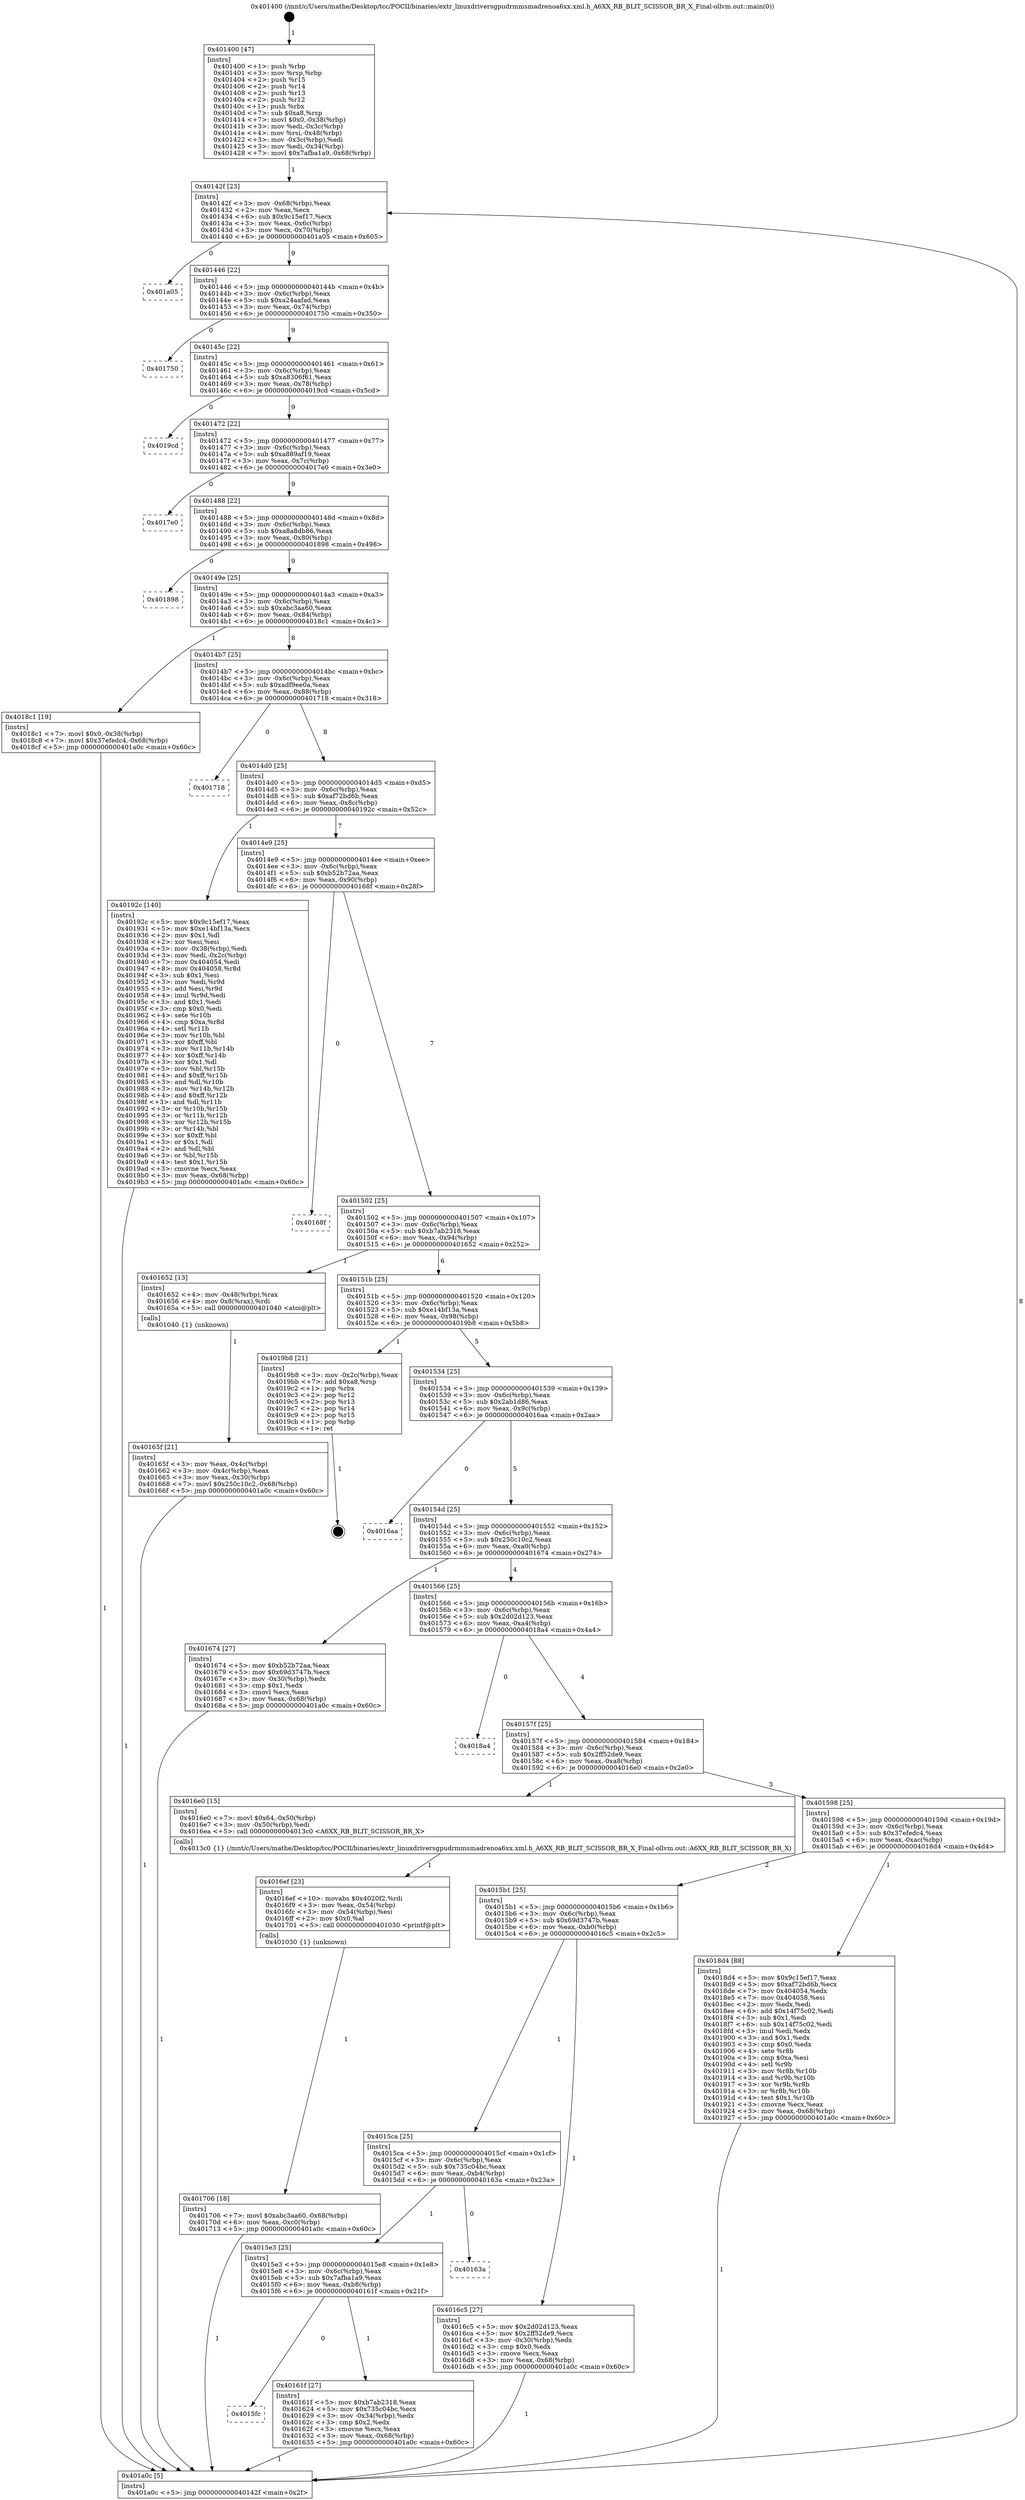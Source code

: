 digraph "0x401400" {
  label = "0x401400 (/mnt/c/Users/mathe/Desktop/tcc/POCII/binaries/extr_linuxdriversgpudrmmsmadrenoa6xx.xml.h_A6XX_RB_BLIT_SCISSOR_BR_X_Final-ollvm.out::main(0))"
  labelloc = "t"
  node[shape=record]

  Entry [label="",width=0.3,height=0.3,shape=circle,fillcolor=black,style=filled]
  "0x40142f" [label="{
     0x40142f [23]\l
     | [instrs]\l
     &nbsp;&nbsp;0x40142f \<+3\>: mov -0x68(%rbp),%eax\l
     &nbsp;&nbsp;0x401432 \<+2\>: mov %eax,%ecx\l
     &nbsp;&nbsp;0x401434 \<+6\>: sub $0x9c15ef17,%ecx\l
     &nbsp;&nbsp;0x40143a \<+3\>: mov %eax,-0x6c(%rbp)\l
     &nbsp;&nbsp;0x40143d \<+3\>: mov %ecx,-0x70(%rbp)\l
     &nbsp;&nbsp;0x401440 \<+6\>: je 0000000000401a05 \<main+0x605\>\l
  }"]
  "0x401a05" [label="{
     0x401a05\l
  }", style=dashed]
  "0x401446" [label="{
     0x401446 [22]\l
     | [instrs]\l
     &nbsp;&nbsp;0x401446 \<+5\>: jmp 000000000040144b \<main+0x4b\>\l
     &nbsp;&nbsp;0x40144b \<+3\>: mov -0x6c(%rbp),%eax\l
     &nbsp;&nbsp;0x40144e \<+5\>: sub $0xa24aafad,%eax\l
     &nbsp;&nbsp;0x401453 \<+3\>: mov %eax,-0x74(%rbp)\l
     &nbsp;&nbsp;0x401456 \<+6\>: je 0000000000401750 \<main+0x350\>\l
  }"]
  Exit [label="",width=0.3,height=0.3,shape=circle,fillcolor=black,style=filled,peripheries=2]
  "0x401750" [label="{
     0x401750\l
  }", style=dashed]
  "0x40145c" [label="{
     0x40145c [22]\l
     | [instrs]\l
     &nbsp;&nbsp;0x40145c \<+5\>: jmp 0000000000401461 \<main+0x61\>\l
     &nbsp;&nbsp;0x401461 \<+3\>: mov -0x6c(%rbp),%eax\l
     &nbsp;&nbsp;0x401464 \<+5\>: sub $0xa8306f61,%eax\l
     &nbsp;&nbsp;0x401469 \<+3\>: mov %eax,-0x78(%rbp)\l
     &nbsp;&nbsp;0x40146c \<+6\>: je 00000000004019cd \<main+0x5cd\>\l
  }"]
  "0x401706" [label="{
     0x401706 [18]\l
     | [instrs]\l
     &nbsp;&nbsp;0x401706 \<+7\>: movl $0xabc3aa60,-0x68(%rbp)\l
     &nbsp;&nbsp;0x40170d \<+6\>: mov %eax,-0xc0(%rbp)\l
     &nbsp;&nbsp;0x401713 \<+5\>: jmp 0000000000401a0c \<main+0x60c\>\l
  }"]
  "0x4019cd" [label="{
     0x4019cd\l
  }", style=dashed]
  "0x401472" [label="{
     0x401472 [22]\l
     | [instrs]\l
     &nbsp;&nbsp;0x401472 \<+5\>: jmp 0000000000401477 \<main+0x77\>\l
     &nbsp;&nbsp;0x401477 \<+3\>: mov -0x6c(%rbp),%eax\l
     &nbsp;&nbsp;0x40147a \<+5\>: sub $0xa889af19,%eax\l
     &nbsp;&nbsp;0x40147f \<+3\>: mov %eax,-0x7c(%rbp)\l
     &nbsp;&nbsp;0x401482 \<+6\>: je 00000000004017e0 \<main+0x3e0\>\l
  }"]
  "0x4016ef" [label="{
     0x4016ef [23]\l
     | [instrs]\l
     &nbsp;&nbsp;0x4016ef \<+10\>: movabs $0x4020f2,%rdi\l
     &nbsp;&nbsp;0x4016f9 \<+3\>: mov %eax,-0x54(%rbp)\l
     &nbsp;&nbsp;0x4016fc \<+3\>: mov -0x54(%rbp),%esi\l
     &nbsp;&nbsp;0x4016ff \<+2\>: mov $0x0,%al\l
     &nbsp;&nbsp;0x401701 \<+5\>: call 0000000000401030 \<printf@plt\>\l
     | [calls]\l
     &nbsp;&nbsp;0x401030 \{1\} (unknown)\l
  }"]
  "0x4017e0" [label="{
     0x4017e0\l
  }", style=dashed]
  "0x401488" [label="{
     0x401488 [22]\l
     | [instrs]\l
     &nbsp;&nbsp;0x401488 \<+5\>: jmp 000000000040148d \<main+0x8d\>\l
     &nbsp;&nbsp;0x40148d \<+3\>: mov -0x6c(%rbp),%eax\l
     &nbsp;&nbsp;0x401490 \<+5\>: sub $0xa8a8db86,%eax\l
     &nbsp;&nbsp;0x401495 \<+3\>: mov %eax,-0x80(%rbp)\l
     &nbsp;&nbsp;0x401498 \<+6\>: je 0000000000401898 \<main+0x498\>\l
  }"]
  "0x40165f" [label="{
     0x40165f [21]\l
     | [instrs]\l
     &nbsp;&nbsp;0x40165f \<+3\>: mov %eax,-0x4c(%rbp)\l
     &nbsp;&nbsp;0x401662 \<+3\>: mov -0x4c(%rbp),%eax\l
     &nbsp;&nbsp;0x401665 \<+3\>: mov %eax,-0x30(%rbp)\l
     &nbsp;&nbsp;0x401668 \<+7\>: movl $0x250c10c2,-0x68(%rbp)\l
     &nbsp;&nbsp;0x40166f \<+5\>: jmp 0000000000401a0c \<main+0x60c\>\l
  }"]
  "0x401898" [label="{
     0x401898\l
  }", style=dashed]
  "0x40149e" [label="{
     0x40149e [25]\l
     | [instrs]\l
     &nbsp;&nbsp;0x40149e \<+5\>: jmp 00000000004014a3 \<main+0xa3\>\l
     &nbsp;&nbsp;0x4014a3 \<+3\>: mov -0x6c(%rbp),%eax\l
     &nbsp;&nbsp;0x4014a6 \<+5\>: sub $0xabc3aa60,%eax\l
     &nbsp;&nbsp;0x4014ab \<+6\>: mov %eax,-0x84(%rbp)\l
     &nbsp;&nbsp;0x4014b1 \<+6\>: je 00000000004018c1 \<main+0x4c1\>\l
  }"]
  "0x401400" [label="{
     0x401400 [47]\l
     | [instrs]\l
     &nbsp;&nbsp;0x401400 \<+1\>: push %rbp\l
     &nbsp;&nbsp;0x401401 \<+3\>: mov %rsp,%rbp\l
     &nbsp;&nbsp;0x401404 \<+2\>: push %r15\l
     &nbsp;&nbsp;0x401406 \<+2\>: push %r14\l
     &nbsp;&nbsp;0x401408 \<+2\>: push %r13\l
     &nbsp;&nbsp;0x40140a \<+2\>: push %r12\l
     &nbsp;&nbsp;0x40140c \<+1\>: push %rbx\l
     &nbsp;&nbsp;0x40140d \<+7\>: sub $0xa8,%rsp\l
     &nbsp;&nbsp;0x401414 \<+7\>: movl $0x0,-0x38(%rbp)\l
     &nbsp;&nbsp;0x40141b \<+3\>: mov %edi,-0x3c(%rbp)\l
     &nbsp;&nbsp;0x40141e \<+4\>: mov %rsi,-0x48(%rbp)\l
     &nbsp;&nbsp;0x401422 \<+3\>: mov -0x3c(%rbp),%edi\l
     &nbsp;&nbsp;0x401425 \<+3\>: mov %edi,-0x34(%rbp)\l
     &nbsp;&nbsp;0x401428 \<+7\>: movl $0x7afba1a9,-0x68(%rbp)\l
  }"]
  "0x4018c1" [label="{
     0x4018c1 [19]\l
     | [instrs]\l
     &nbsp;&nbsp;0x4018c1 \<+7\>: movl $0x0,-0x38(%rbp)\l
     &nbsp;&nbsp;0x4018c8 \<+7\>: movl $0x37efedc4,-0x68(%rbp)\l
     &nbsp;&nbsp;0x4018cf \<+5\>: jmp 0000000000401a0c \<main+0x60c\>\l
  }"]
  "0x4014b7" [label="{
     0x4014b7 [25]\l
     | [instrs]\l
     &nbsp;&nbsp;0x4014b7 \<+5\>: jmp 00000000004014bc \<main+0xbc\>\l
     &nbsp;&nbsp;0x4014bc \<+3\>: mov -0x6c(%rbp),%eax\l
     &nbsp;&nbsp;0x4014bf \<+5\>: sub $0xadf9ee0a,%eax\l
     &nbsp;&nbsp;0x4014c4 \<+6\>: mov %eax,-0x88(%rbp)\l
     &nbsp;&nbsp;0x4014ca \<+6\>: je 0000000000401718 \<main+0x318\>\l
  }"]
  "0x401a0c" [label="{
     0x401a0c [5]\l
     | [instrs]\l
     &nbsp;&nbsp;0x401a0c \<+5\>: jmp 000000000040142f \<main+0x2f\>\l
  }"]
  "0x401718" [label="{
     0x401718\l
  }", style=dashed]
  "0x4014d0" [label="{
     0x4014d0 [25]\l
     | [instrs]\l
     &nbsp;&nbsp;0x4014d0 \<+5\>: jmp 00000000004014d5 \<main+0xd5\>\l
     &nbsp;&nbsp;0x4014d5 \<+3\>: mov -0x6c(%rbp),%eax\l
     &nbsp;&nbsp;0x4014d8 \<+5\>: sub $0xaf72bd6b,%eax\l
     &nbsp;&nbsp;0x4014dd \<+6\>: mov %eax,-0x8c(%rbp)\l
     &nbsp;&nbsp;0x4014e3 \<+6\>: je 000000000040192c \<main+0x52c\>\l
  }"]
  "0x4015fc" [label="{
     0x4015fc\l
  }", style=dashed]
  "0x40192c" [label="{
     0x40192c [140]\l
     | [instrs]\l
     &nbsp;&nbsp;0x40192c \<+5\>: mov $0x9c15ef17,%eax\l
     &nbsp;&nbsp;0x401931 \<+5\>: mov $0xe14bf13a,%ecx\l
     &nbsp;&nbsp;0x401936 \<+2\>: mov $0x1,%dl\l
     &nbsp;&nbsp;0x401938 \<+2\>: xor %esi,%esi\l
     &nbsp;&nbsp;0x40193a \<+3\>: mov -0x38(%rbp),%edi\l
     &nbsp;&nbsp;0x40193d \<+3\>: mov %edi,-0x2c(%rbp)\l
     &nbsp;&nbsp;0x401940 \<+7\>: mov 0x404054,%edi\l
     &nbsp;&nbsp;0x401947 \<+8\>: mov 0x404058,%r8d\l
     &nbsp;&nbsp;0x40194f \<+3\>: sub $0x1,%esi\l
     &nbsp;&nbsp;0x401952 \<+3\>: mov %edi,%r9d\l
     &nbsp;&nbsp;0x401955 \<+3\>: add %esi,%r9d\l
     &nbsp;&nbsp;0x401958 \<+4\>: imul %r9d,%edi\l
     &nbsp;&nbsp;0x40195c \<+3\>: and $0x1,%edi\l
     &nbsp;&nbsp;0x40195f \<+3\>: cmp $0x0,%edi\l
     &nbsp;&nbsp;0x401962 \<+4\>: sete %r10b\l
     &nbsp;&nbsp;0x401966 \<+4\>: cmp $0xa,%r8d\l
     &nbsp;&nbsp;0x40196a \<+4\>: setl %r11b\l
     &nbsp;&nbsp;0x40196e \<+3\>: mov %r10b,%bl\l
     &nbsp;&nbsp;0x401971 \<+3\>: xor $0xff,%bl\l
     &nbsp;&nbsp;0x401974 \<+3\>: mov %r11b,%r14b\l
     &nbsp;&nbsp;0x401977 \<+4\>: xor $0xff,%r14b\l
     &nbsp;&nbsp;0x40197b \<+3\>: xor $0x1,%dl\l
     &nbsp;&nbsp;0x40197e \<+3\>: mov %bl,%r15b\l
     &nbsp;&nbsp;0x401981 \<+4\>: and $0xff,%r15b\l
     &nbsp;&nbsp;0x401985 \<+3\>: and %dl,%r10b\l
     &nbsp;&nbsp;0x401988 \<+3\>: mov %r14b,%r12b\l
     &nbsp;&nbsp;0x40198b \<+4\>: and $0xff,%r12b\l
     &nbsp;&nbsp;0x40198f \<+3\>: and %dl,%r11b\l
     &nbsp;&nbsp;0x401992 \<+3\>: or %r10b,%r15b\l
     &nbsp;&nbsp;0x401995 \<+3\>: or %r11b,%r12b\l
     &nbsp;&nbsp;0x401998 \<+3\>: xor %r12b,%r15b\l
     &nbsp;&nbsp;0x40199b \<+3\>: or %r14b,%bl\l
     &nbsp;&nbsp;0x40199e \<+3\>: xor $0xff,%bl\l
     &nbsp;&nbsp;0x4019a1 \<+3\>: or $0x1,%dl\l
     &nbsp;&nbsp;0x4019a4 \<+2\>: and %dl,%bl\l
     &nbsp;&nbsp;0x4019a6 \<+3\>: or %bl,%r15b\l
     &nbsp;&nbsp;0x4019a9 \<+4\>: test $0x1,%r15b\l
     &nbsp;&nbsp;0x4019ad \<+3\>: cmovne %ecx,%eax\l
     &nbsp;&nbsp;0x4019b0 \<+3\>: mov %eax,-0x68(%rbp)\l
     &nbsp;&nbsp;0x4019b3 \<+5\>: jmp 0000000000401a0c \<main+0x60c\>\l
  }"]
  "0x4014e9" [label="{
     0x4014e9 [25]\l
     | [instrs]\l
     &nbsp;&nbsp;0x4014e9 \<+5\>: jmp 00000000004014ee \<main+0xee\>\l
     &nbsp;&nbsp;0x4014ee \<+3\>: mov -0x6c(%rbp),%eax\l
     &nbsp;&nbsp;0x4014f1 \<+5\>: sub $0xb52b72aa,%eax\l
     &nbsp;&nbsp;0x4014f6 \<+6\>: mov %eax,-0x90(%rbp)\l
     &nbsp;&nbsp;0x4014fc \<+6\>: je 000000000040168f \<main+0x28f\>\l
  }"]
  "0x40161f" [label="{
     0x40161f [27]\l
     | [instrs]\l
     &nbsp;&nbsp;0x40161f \<+5\>: mov $0xb7ab2318,%eax\l
     &nbsp;&nbsp;0x401624 \<+5\>: mov $0x735c04bc,%ecx\l
     &nbsp;&nbsp;0x401629 \<+3\>: mov -0x34(%rbp),%edx\l
     &nbsp;&nbsp;0x40162c \<+3\>: cmp $0x2,%edx\l
     &nbsp;&nbsp;0x40162f \<+3\>: cmovne %ecx,%eax\l
     &nbsp;&nbsp;0x401632 \<+3\>: mov %eax,-0x68(%rbp)\l
     &nbsp;&nbsp;0x401635 \<+5\>: jmp 0000000000401a0c \<main+0x60c\>\l
  }"]
  "0x40168f" [label="{
     0x40168f\l
  }", style=dashed]
  "0x401502" [label="{
     0x401502 [25]\l
     | [instrs]\l
     &nbsp;&nbsp;0x401502 \<+5\>: jmp 0000000000401507 \<main+0x107\>\l
     &nbsp;&nbsp;0x401507 \<+3\>: mov -0x6c(%rbp),%eax\l
     &nbsp;&nbsp;0x40150a \<+5\>: sub $0xb7ab2318,%eax\l
     &nbsp;&nbsp;0x40150f \<+6\>: mov %eax,-0x94(%rbp)\l
     &nbsp;&nbsp;0x401515 \<+6\>: je 0000000000401652 \<main+0x252\>\l
  }"]
  "0x4015e3" [label="{
     0x4015e3 [25]\l
     | [instrs]\l
     &nbsp;&nbsp;0x4015e3 \<+5\>: jmp 00000000004015e8 \<main+0x1e8\>\l
     &nbsp;&nbsp;0x4015e8 \<+3\>: mov -0x6c(%rbp),%eax\l
     &nbsp;&nbsp;0x4015eb \<+5\>: sub $0x7afba1a9,%eax\l
     &nbsp;&nbsp;0x4015f0 \<+6\>: mov %eax,-0xb8(%rbp)\l
     &nbsp;&nbsp;0x4015f6 \<+6\>: je 000000000040161f \<main+0x21f\>\l
  }"]
  "0x401652" [label="{
     0x401652 [13]\l
     | [instrs]\l
     &nbsp;&nbsp;0x401652 \<+4\>: mov -0x48(%rbp),%rax\l
     &nbsp;&nbsp;0x401656 \<+4\>: mov 0x8(%rax),%rdi\l
     &nbsp;&nbsp;0x40165a \<+5\>: call 0000000000401040 \<atoi@plt\>\l
     | [calls]\l
     &nbsp;&nbsp;0x401040 \{1\} (unknown)\l
  }"]
  "0x40151b" [label="{
     0x40151b [25]\l
     | [instrs]\l
     &nbsp;&nbsp;0x40151b \<+5\>: jmp 0000000000401520 \<main+0x120\>\l
     &nbsp;&nbsp;0x401520 \<+3\>: mov -0x6c(%rbp),%eax\l
     &nbsp;&nbsp;0x401523 \<+5\>: sub $0xe14bf13a,%eax\l
     &nbsp;&nbsp;0x401528 \<+6\>: mov %eax,-0x98(%rbp)\l
     &nbsp;&nbsp;0x40152e \<+6\>: je 00000000004019b8 \<main+0x5b8\>\l
  }"]
  "0x40163a" [label="{
     0x40163a\l
  }", style=dashed]
  "0x4019b8" [label="{
     0x4019b8 [21]\l
     | [instrs]\l
     &nbsp;&nbsp;0x4019b8 \<+3\>: mov -0x2c(%rbp),%eax\l
     &nbsp;&nbsp;0x4019bb \<+7\>: add $0xa8,%rsp\l
     &nbsp;&nbsp;0x4019c2 \<+1\>: pop %rbx\l
     &nbsp;&nbsp;0x4019c3 \<+2\>: pop %r12\l
     &nbsp;&nbsp;0x4019c5 \<+2\>: pop %r13\l
     &nbsp;&nbsp;0x4019c7 \<+2\>: pop %r14\l
     &nbsp;&nbsp;0x4019c9 \<+2\>: pop %r15\l
     &nbsp;&nbsp;0x4019cb \<+1\>: pop %rbp\l
     &nbsp;&nbsp;0x4019cc \<+1\>: ret\l
  }"]
  "0x401534" [label="{
     0x401534 [25]\l
     | [instrs]\l
     &nbsp;&nbsp;0x401534 \<+5\>: jmp 0000000000401539 \<main+0x139\>\l
     &nbsp;&nbsp;0x401539 \<+3\>: mov -0x6c(%rbp),%eax\l
     &nbsp;&nbsp;0x40153c \<+5\>: sub $0x2ab1d86,%eax\l
     &nbsp;&nbsp;0x401541 \<+6\>: mov %eax,-0x9c(%rbp)\l
     &nbsp;&nbsp;0x401547 \<+6\>: je 00000000004016aa \<main+0x2aa\>\l
  }"]
  "0x4015ca" [label="{
     0x4015ca [25]\l
     | [instrs]\l
     &nbsp;&nbsp;0x4015ca \<+5\>: jmp 00000000004015cf \<main+0x1cf\>\l
     &nbsp;&nbsp;0x4015cf \<+3\>: mov -0x6c(%rbp),%eax\l
     &nbsp;&nbsp;0x4015d2 \<+5\>: sub $0x735c04bc,%eax\l
     &nbsp;&nbsp;0x4015d7 \<+6\>: mov %eax,-0xb4(%rbp)\l
     &nbsp;&nbsp;0x4015dd \<+6\>: je 000000000040163a \<main+0x23a\>\l
  }"]
  "0x4016aa" [label="{
     0x4016aa\l
  }", style=dashed]
  "0x40154d" [label="{
     0x40154d [25]\l
     | [instrs]\l
     &nbsp;&nbsp;0x40154d \<+5\>: jmp 0000000000401552 \<main+0x152\>\l
     &nbsp;&nbsp;0x401552 \<+3\>: mov -0x6c(%rbp),%eax\l
     &nbsp;&nbsp;0x401555 \<+5\>: sub $0x250c10c2,%eax\l
     &nbsp;&nbsp;0x40155a \<+6\>: mov %eax,-0xa0(%rbp)\l
     &nbsp;&nbsp;0x401560 \<+6\>: je 0000000000401674 \<main+0x274\>\l
  }"]
  "0x4016c5" [label="{
     0x4016c5 [27]\l
     | [instrs]\l
     &nbsp;&nbsp;0x4016c5 \<+5\>: mov $0x2d02d123,%eax\l
     &nbsp;&nbsp;0x4016ca \<+5\>: mov $0x2ff52de9,%ecx\l
     &nbsp;&nbsp;0x4016cf \<+3\>: mov -0x30(%rbp),%edx\l
     &nbsp;&nbsp;0x4016d2 \<+3\>: cmp $0x0,%edx\l
     &nbsp;&nbsp;0x4016d5 \<+3\>: cmove %ecx,%eax\l
     &nbsp;&nbsp;0x4016d8 \<+3\>: mov %eax,-0x68(%rbp)\l
     &nbsp;&nbsp;0x4016db \<+5\>: jmp 0000000000401a0c \<main+0x60c\>\l
  }"]
  "0x401674" [label="{
     0x401674 [27]\l
     | [instrs]\l
     &nbsp;&nbsp;0x401674 \<+5\>: mov $0xb52b72aa,%eax\l
     &nbsp;&nbsp;0x401679 \<+5\>: mov $0x69d3747b,%ecx\l
     &nbsp;&nbsp;0x40167e \<+3\>: mov -0x30(%rbp),%edx\l
     &nbsp;&nbsp;0x401681 \<+3\>: cmp $0x1,%edx\l
     &nbsp;&nbsp;0x401684 \<+3\>: cmovl %ecx,%eax\l
     &nbsp;&nbsp;0x401687 \<+3\>: mov %eax,-0x68(%rbp)\l
     &nbsp;&nbsp;0x40168a \<+5\>: jmp 0000000000401a0c \<main+0x60c\>\l
  }"]
  "0x401566" [label="{
     0x401566 [25]\l
     | [instrs]\l
     &nbsp;&nbsp;0x401566 \<+5\>: jmp 000000000040156b \<main+0x16b\>\l
     &nbsp;&nbsp;0x40156b \<+3\>: mov -0x6c(%rbp),%eax\l
     &nbsp;&nbsp;0x40156e \<+5\>: sub $0x2d02d123,%eax\l
     &nbsp;&nbsp;0x401573 \<+6\>: mov %eax,-0xa4(%rbp)\l
     &nbsp;&nbsp;0x401579 \<+6\>: je 00000000004018a4 \<main+0x4a4\>\l
  }"]
  "0x4015b1" [label="{
     0x4015b1 [25]\l
     | [instrs]\l
     &nbsp;&nbsp;0x4015b1 \<+5\>: jmp 00000000004015b6 \<main+0x1b6\>\l
     &nbsp;&nbsp;0x4015b6 \<+3\>: mov -0x6c(%rbp),%eax\l
     &nbsp;&nbsp;0x4015b9 \<+5\>: sub $0x69d3747b,%eax\l
     &nbsp;&nbsp;0x4015be \<+6\>: mov %eax,-0xb0(%rbp)\l
     &nbsp;&nbsp;0x4015c4 \<+6\>: je 00000000004016c5 \<main+0x2c5\>\l
  }"]
  "0x4018a4" [label="{
     0x4018a4\l
  }", style=dashed]
  "0x40157f" [label="{
     0x40157f [25]\l
     | [instrs]\l
     &nbsp;&nbsp;0x40157f \<+5\>: jmp 0000000000401584 \<main+0x184\>\l
     &nbsp;&nbsp;0x401584 \<+3\>: mov -0x6c(%rbp),%eax\l
     &nbsp;&nbsp;0x401587 \<+5\>: sub $0x2ff52de9,%eax\l
     &nbsp;&nbsp;0x40158c \<+6\>: mov %eax,-0xa8(%rbp)\l
     &nbsp;&nbsp;0x401592 \<+6\>: je 00000000004016e0 \<main+0x2e0\>\l
  }"]
  "0x4018d4" [label="{
     0x4018d4 [88]\l
     | [instrs]\l
     &nbsp;&nbsp;0x4018d4 \<+5\>: mov $0x9c15ef17,%eax\l
     &nbsp;&nbsp;0x4018d9 \<+5\>: mov $0xaf72bd6b,%ecx\l
     &nbsp;&nbsp;0x4018de \<+7\>: mov 0x404054,%edx\l
     &nbsp;&nbsp;0x4018e5 \<+7\>: mov 0x404058,%esi\l
     &nbsp;&nbsp;0x4018ec \<+2\>: mov %edx,%edi\l
     &nbsp;&nbsp;0x4018ee \<+6\>: add $0x14f75c02,%edi\l
     &nbsp;&nbsp;0x4018f4 \<+3\>: sub $0x1,%edi\l
     &nbsp;&nbsp;0x4018f7 \<+6\>: sub $0x14f75c02,%edi\l
     &nbsp;&nbsp;0x4018fd \<+3\>: imul %edi,%edx\l
     &nbsp;&nbsp;0x401900 \<+3\>: and $0x1,%edx\l
     &nbsp;&nbsp;0x401903 \<+3\>: cmp $0x0,%edx\l
     &nbsp;&nbsp;0x401906 \<+4\>: sete %r8b\l
     &nbsp;&nbsp;0x40190a \<+3\>: cmp $0xa,%esi\l
     &nbsp;&nbsp;0x40190d \<+4\>: setl %r9b\l
     &nbsp;&nbsp;0x401911 \<+3\>: mov %r8b,%r10b\l
     &nbsp;&nbsp;0x401914 \<+3\>: and %r9b,%r10b\l
     &nbsp;&nbsp;0x401917 \<+3\>: xor %r9b,%r8b\l
     &nbsp;&nbsp;0x40191a \<+3\>: or %r8b,%r10b\l
     &nbsp;&nbsp;0x40191d \<+4\>: test $0x1,%r10b\l
     &nbsp;&nbsp;0x401921 \<+3\>: cmovne %ecx,%eax\l
     &nbsp;&nbsp;0x401924 \<+3\>: mov %eax,-0x68(%rbp)\l
     &nbsp;&nbsp;0x401927 \<+5\>: jmp 0000000000401a0c \<main+0x60c\>\l
  }"]
  "0x4016e0" [label="{
     0x4016e0 [15]\l
     | [instrs]\l
     &nbsp;&nbsp;0x4016e0 \<+7\>: movl $0x64,-0x50(%rbp)\l
     &nbsp;&nbsp;0x4016e7 \<+3\>: mov -0x50(%rbp),%edi\l
     &nbsp;&nbsp;0x4016ea \<+5\>: call 00000000004013c0 \<A6XX_RB_BLIT_SCISSOR_BR_X\>\l
     | [calls]\l
     &nbsp;&nbsp;0x4013c0 \{1\} (/mnt/c/Users/mathe/Desktop/tcc/POCII/binaries/extr_linuxdriversgpudrmmsmadrenoa6xx.xml.h_A6XX_RB_BLIT_SCISSOR_BR_X_Final-ollvm.out::A6XX_RB_BLIT_SCISSOR_BR_X)\l
  }"]
  "0x401598" [label="{
     0x401598 [25]\l
     | [instrs]\l
     &nbsp;&nbsp;0x401598 \<+5\>: jmp 000000000040159d \<main+0x19d\>\l
     &nbsp;&nbsp;0x40159d \<+3\>: mov -0x6c(%rbp),%eax\l
     &nbsp;&nbsp;0x4015a0 \<+5\>: sub $0x37efedc4,%eax\l
     &nbsp;&nbsp;0x4015a5 \<+6\>: mov %eax,-0xac(%rbp)\l
     &nbsp;&nbsp;0x4015ab \<+6\>: je 00000000004018d4 \<main+0x4d4\>\l
  }"]
  Entry -> "0x401400" [label=" 1"]
  "0x40142f" -> "0x401a05" [label=" 0"]
  "0x40142f" -> "0x401446" [label=" 9"]
  "0x4019b8" -> Exit [label=" 1"]
  "0x401446" -> "0x401750" [label=" 0"]
  "0x401446" -> "0x40145c" [label=" 9"]
  "0x40192c" -> "0x401a0c" [label=" 1"]
  "0x40145c" -> "0x4019cd" [label=" 0"]
  "0x40145c" -> "0x401472" [label=" 9"]
  "0x4018d4" -> "0x401a0c" [label=" 1"]
  "0x401472" -> "0x4017e0" [label=" 0"]
  "0x401472" -> "0x401488" [label=" 9"]
  "0x4018c1" -> "0x401a0c" [label=" 1"]
  "0x401488" -> "0x401898" [label=" 0"]
  "0x401488" -> "0x40149e" [label=" 9"]
  "0x401706" -> "0x401a0c" [label=" 1"]
  "0x40149e" -> "0x4018c1" [label=" 1"]
  "0x40149e" -> "0x4014b7" [label=" 8"]
  "0x4016ef" -> "0x401706" [label=" 1"]
  "0x4014b7" -> "0x401718" [label=" 0"]
  "0x4014b7" -> "0x4014d0" [label=" 8"]
  "0x4016e0" -> "0x4016ef" [label=" 1"]
  "0x4014d0" -> "0x40192c" [label=" 1"]
  "0x4014d0" -> "0x4014e9" [label=" 7"]
  "0x4016c5" -> "0x401a0c" [label=" 1"]
  "0x4014e9" -> "0x40168f" [label=" 0"]
  "0x4014e9" -> "0x401502" [label=" 7"]
  "0x401674" -> "0x401a0c" [label=" 1"]
  "0x401502" -> "0x401652" [label=" 1"]
  "0x401502" -> "0x40151b" [label=" 6"]
  "0x401652" -> "0x40165f" [label=" 1"]
  "0x40151b" -> "0x4019b8" [label=" 1"]
  "0x40151b" -> "0x401534" [label=" 5"]
  "0x401a0c" -> "0x40142f" [label=" 8"]
  "0x401534" -> "0x4016aa" [label=" 0"]
  "0x401534" -> "0x40154d" [label=" 5"]
  "0x40161f" -> "0x401a0c" [label=" 1"]
  "0x40154d" -> "0x401674" [label=" 1"]
  "0x40154d" -> "0x401566" [label=" 4"]
  "0x4015e3" -> "0x4015fc" [label=" 0"]
  "0x401566" -> "0x4018a4" [label=" 0"]
  "0x401566" -> "0x40157f" [label=" 4"]
  "0x40165f" -> "0x401a0c" [label=" 1"]
  "0x40157f" -> "0x4016e0" [label=" 1"]
  "0x40157f" -> "0x401598" [label=" 3"]
  "0x4015ca" -> "0x4015e3" [label=" 1"]
  "0x401598" -> "0x4018d4" [label=" 1"]
  "0x401598" -> "0x4015b1" [label=" 2"]
  "0x4015e3" -> "0x40161f" [label=" 1"]
  "0x4015b1" -> "0x4016c5" [label=" 1"]
  "0x4015b1" -> "0x4015ca" [label=" 1"]
  "0x401400" -> "0x40142f" [label=" 1"]
  "0x4015ca" -> "0x40163a" [label=" 0"]
}
